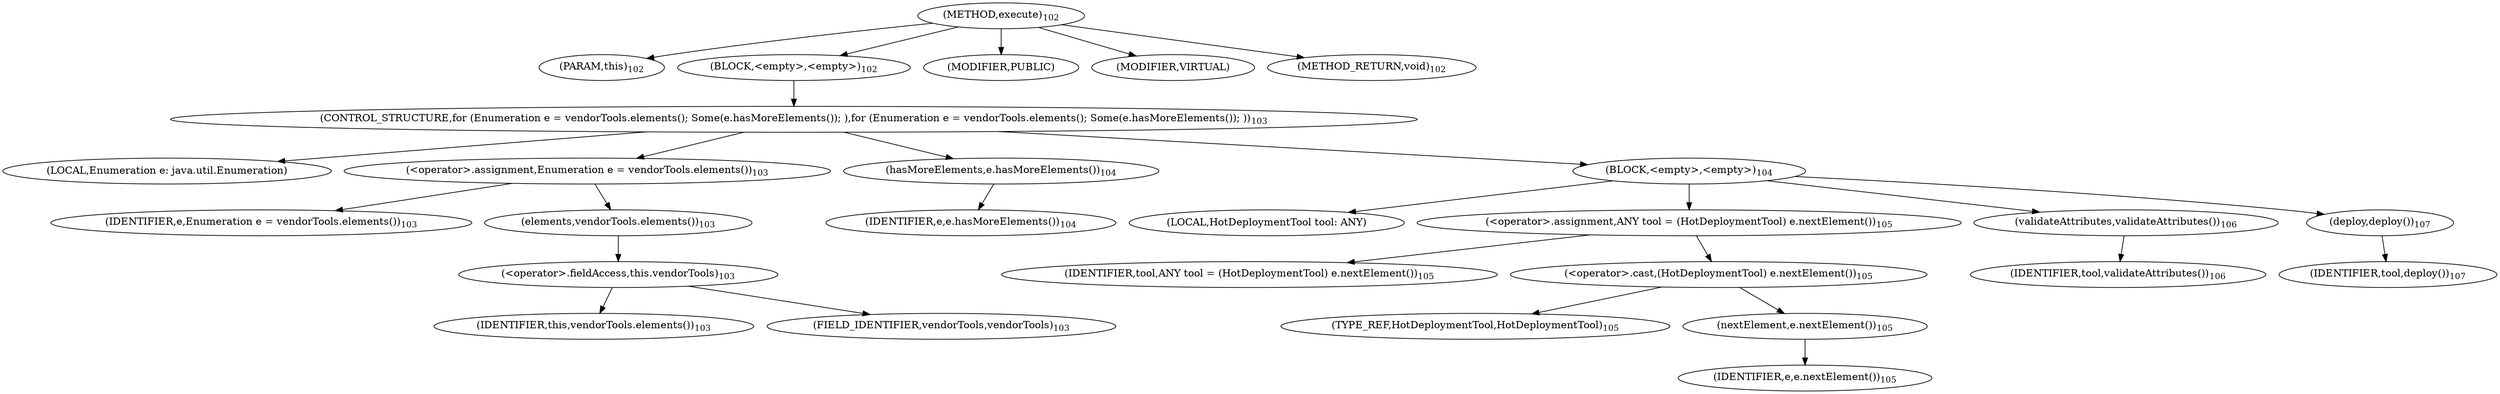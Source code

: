 digraph "execute" {  
"69" [label = <(METHOD,execute)<SUB>102</SUB>> ]
"70" [label = <(PARAM,this)<SUB>102</SUB>> ]
"71" [label = <(BLOCK,&lt;empty&gt;,&lt;empty&gt;)<SUB>102</SUB>> ]
"72" [label = <(CONTROL_STRUCTURE,for (Enumeration e = vendorTools.elements(); Some(e.hasMoreElements()); ),for (Enumeration e = vendorTools.elements(); Some(e.hasMoreElements()); ))<SUB>103</SUB>> ]
"73" [label = <(LOCAL,Enumeration e: java.util.Enumeration)> ]
"74" [label = <(&lt;operator&gt;.assignment,Enumeration e = vendorTools.elements())<SUB>103</SUB>> ]
"75" [label = <(IDENTIFIER,e,Enumeration e = vendorTools.elements())<SUB>103</SUB>> ]
"76" [label = <(elements,vendorTools.elements())<SUB>103</SUB>> ]
"77" [label = <(&lt;operator&gt;.fieldAccess,this.vendorTools)<SUB>103</SUB>> ]
"78" [label = <(IDENTIFIER,this,vendorTools.elements())<SUB>103</SUB>> ]
"79" [label = <(FIELD_IDENTIFIER,vendorTools,vendorTools)<SUB>103</SUB>> ]
"80" [label = <(hasMoreElements,e.hasMoreElements())<SUB>104</SUB>> ]
"81" [label = <(IDENTIFIER,e,e.hasMoreElements())<SUB>104</SUB>> ]
"82" [label = <(BLOCK,&lt;empty&gt;,&lt;empty&gt;)<SUB>104</SUB>> ]
"83" [label = <(LOCAL,HotDeploymentTool tool: ANY)> ]
"84" [label = <(&lt;operator&gt;.assignment,ANY tool = (HotDeploymentTool) e.nextElement())<SUB>105</SUB>> ]
"85" [label = <(IDENTIFIER,tool,ANY tool = (HotDeploymentTool) e.nextElement())<SUB>105</SUB>> ]
"86" [label = <(&lt;operator&gt;.cast,(HotDeploymentTool) e.nextElement())<SUB>105</SUB>> ]
"87" [label = <(TYPE_REF,HotDeploymentTool,HotDeploymentTool)<SUB>105</SUB>> ]
"88" [label = <(nextElement,e.nextElement())<SUB>105</SUB>> ]
"89" [label = <(IDENTIFIER,e,e.nextElement())<SUB>105</SUB>> ]
"90" [label = <(validateAttributes,validateAttributes())<SUB>106</SUB>> ]
"91" [label = <(IDENTIFIER,tool,validateAttributes())<SUB>106</SUB>> ]
"92" [label = <(deploy,deploy())<SUB>107</SUB>> ]
"93" [label = <(IDENTIFIER,tool,deploy())<SUB>107</SUB>> ]
"94" [label = <(MODIFIER,PUBLIC)> ]
"95" [label = <(MODIFIER,VIRTUAL)> ]
"96" [label = <(METHOD_RETURN,void)<SUB>102</SUB>> ]
  "69" -> "70" 
  "69" -> "71" 
  "69" -> "94" 
  "69" -> "95" 
  "69" -> "96" 
  "71" -> "72" 
  "72" -> "73" 
  "72" -> "74" 
  "72" -> "80" 
  "72" -> "82" 
  "74" -> "75" 
  "74" -> "76" 
  "76" -> "77" 
  "77" -> "78" 
  "77" -> "79" 
  "80" -> "81" 
  "82" -> "83" 
  "82" -> "84" 
  "82" -> "90" 
  "82" -> "92" 
  "84" -> "85" 
  "84" -> "86" 
  "86" -> "87" 
  "86" -> "88" 
  "88" -> "89" 
  "90" -> "91" 
  "92" -> "93" 
}
